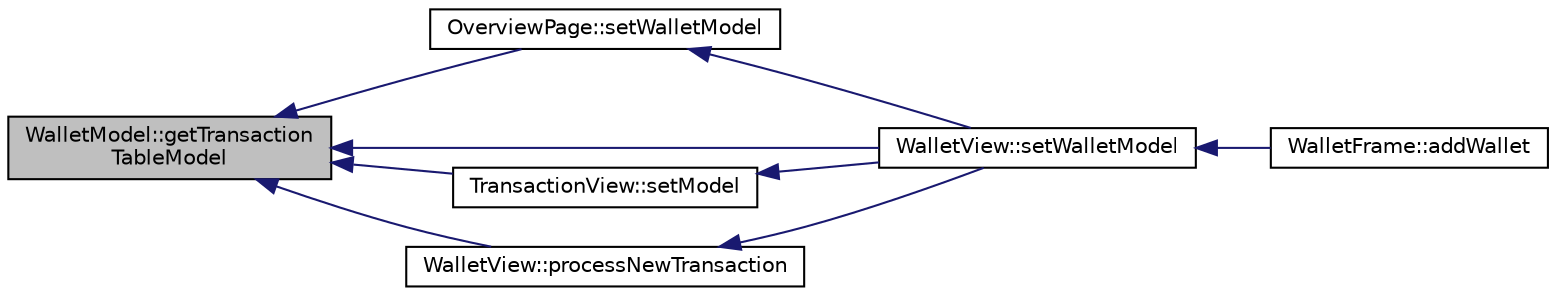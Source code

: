 digraph "WalletModel::getTransactionTableModel"
{
  edge [fontname="Helvetica",fontsize="10",labelfontname="Helvetica",labelfontsize="10"];
  node [fontname="Helvetica",fontsize="10",shape=record];
  rankdir="LR";
  Node662 [label="WalletModel::getTransaction\lTableModel",height=0.2,width=0.4,color="black", fillcolor="grey75", style="filled", fontcolor="black"];
  Node662 -> Node663 [dir="back",color="midnightblue",fontsize="10",style="solid",fontname="Helvetica"];
  Node663 [label="OverviewPage::setWalletModel",height=0.2,width=0.4,color="black", fillcolor="white", style="filled",URL="$class_overview_page.html#a2ed52a3a87e9c74fee38fa873c9bc71f"];
  Node663 -> Node664 [dir="back",color="midnightblue",fontsize="10",style="solid",fontname="Helvetica"];
  Node664 [label="WalletView::setWalletModel",height=0.2,width=0.4,color="black", fillcolor="white", style="filled",URL="$class_wallet_view.html#a0a37ff693a4f9c1e5ddc23f9cd3913be",tooltip="Set the wallet model. "];
  Node664 -> Node665 [dir="back",color="midnightblue",fontsize="10",style="solid",fontname="Helvetica"];
  Node665 [label="WalletFrame::addWallet",height=0.2,width=0.4,color="black", fillcolor="white", style="filled",URL="$class_wallet_frame.html#aa199c3f27654199d84c365cf86167d86"];
  Node662 -> Node666 [dir="back",color="midnightblue",fontsize="10",style="solid",fontname="Helvetica"];
  Node666 [label="TransactionView::setModel",height=0.2,width=0.4,color="black", fillcolor="white", style="filled",URL="$class_transaction_view.html#a4920c2cd57d72eb50248948fa160c83c"];
  Node666 -> Node664 [dir="back",color="midnightblue",fontsize="10",style="solid",fontname="Helvetica"];
  Node662 -> Node664 [dir="back",color="midnightblue",fontsize="10",style="solid",fontname="Helvetica"];
  Node662 -> Node667 [dir="back",color="midnightblue",fontsize="10",style="solid",fontname="Helvetica"];
  Node667 [label="WalletView::processNewTransaction",height=0.2,width=0.4,color="black", fillcolor="white", style="filled",URL="$class_wallet_view.html#addde7d2260658ee06f47f9c095a8cb2a",tooltip="Show incoming transaction notification for new transactions. "];
  Node667 -> Node664 [dir="back",color="midnightblue",fontsize="10",style="solid",fontname="Helvetica"];
}
